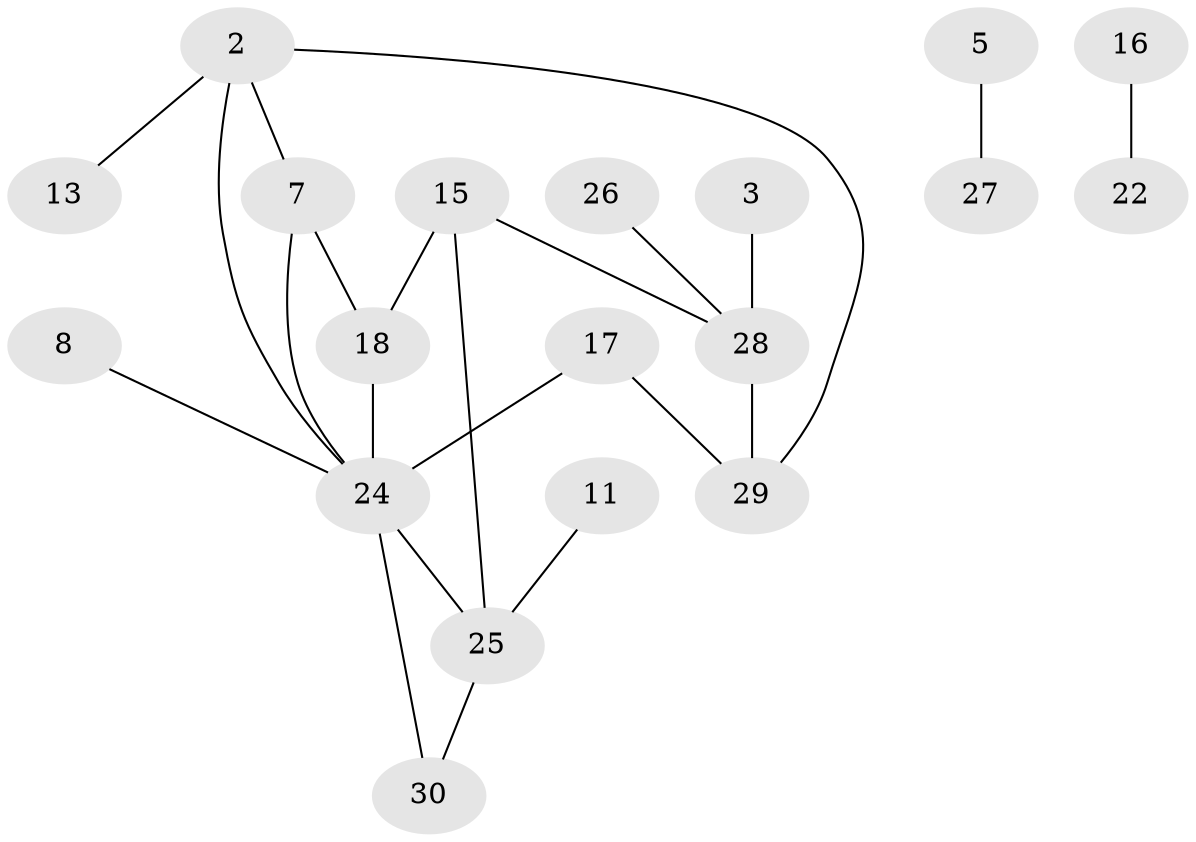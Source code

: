 // original degree distribution, {4: 0.08196721311475409, 1: 0.3114754098360656, 2: 0.29508196721311475, 0: 0.14754098360655737, 3: 0.14754098360655737, 6: 0.01639344262295082}
// Generated by graph-tools (version 1.1) at 2025/25/03/09/25 03:25:19]
// undirected, 19 vertices, 22 edges
graph export_dot {
graph [start="1"]
  node [color=gray90,style=filled];
  2;
  3;
  5;
  7;
  8;
  11;
  13;
  15;
  16;
  17;
  18;
  22;
  24;
  25;
  26;
  27;
  28;
  29;
  30;
  2 -- 7 [weight=1.0];
  2 -- 13 [weight=1.0];
  2 -- 24 [weight=1.0];
  2 -- 29 [weight=1.0];
  3 -- 28 [weight=1.0];
  5 -- 27 [weight=1.0];
  7 -- 18 [weight=2.0];
  7 -- 24 [weight=1.0];
  8 -- 24 [weight=1.0];
  11 -- 25 [weight=1.0];
  15 -- 18 [weight=1.0];
  15 -- 25 [weight=1.0];
  15 -- 28 [weight=1.0];
  16 -- 22 [weight=1.0];
  17 -- 24 [weight=1.0];
  17 -- 29 [weight=1.0];
  18 -- 24 [weight=1.0];
  24 -- 25 [weight=1.0];
  24 -- 30 [weight=1.0];
  25 -- 30 [weight=1.0];
  26 -- 28 [weight=1.0];
  28 -- 29 [weight=1.0];
}
